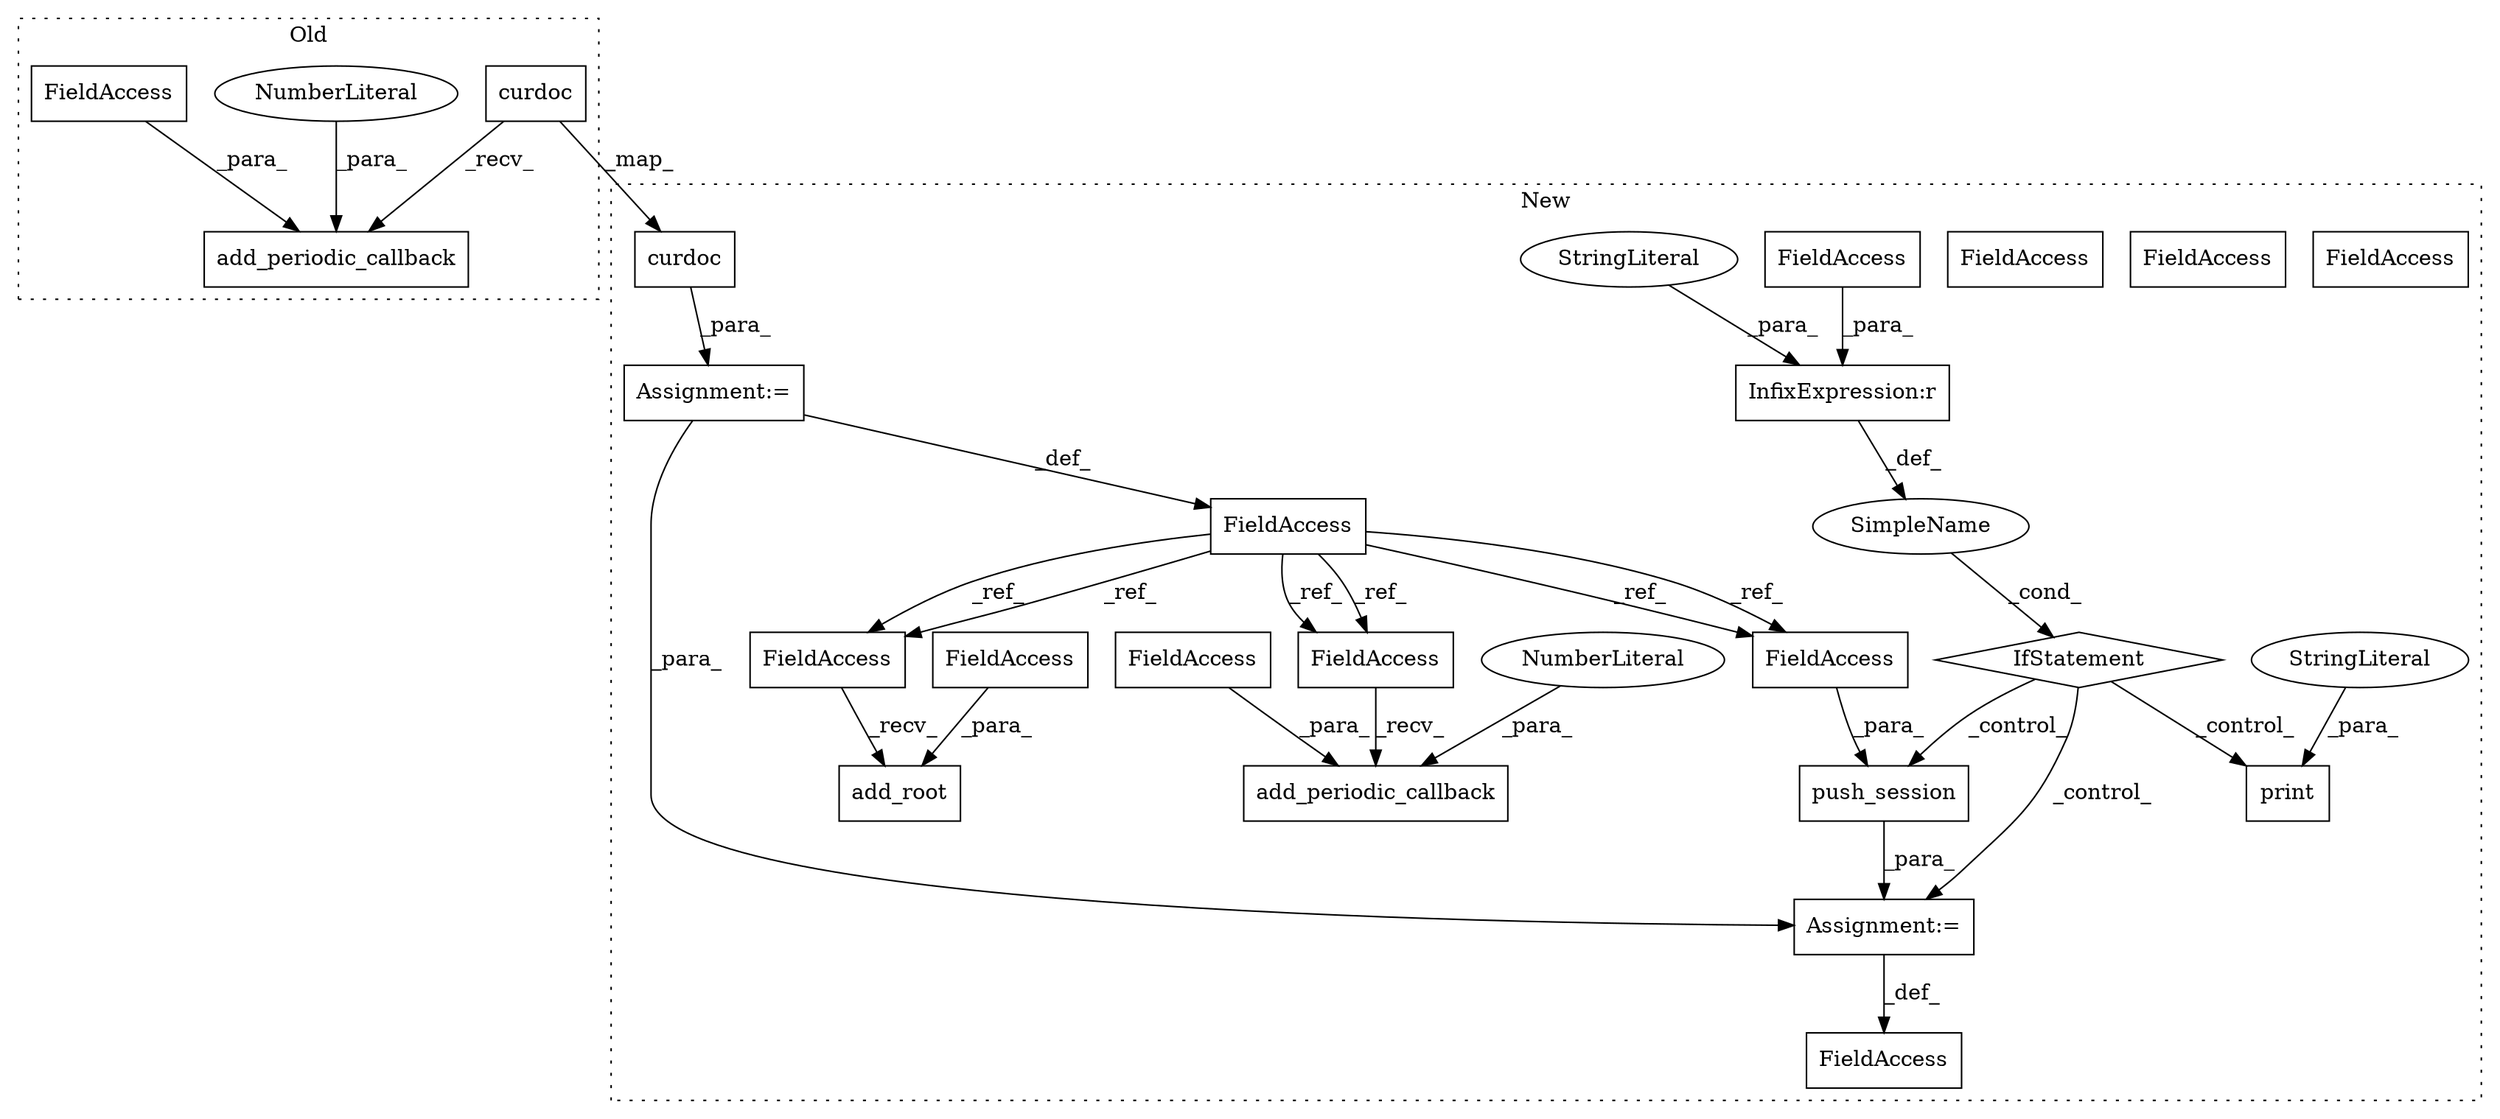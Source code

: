digraph G {
subgraph cluster0 {
1 [label="add_periodic_callback" a="32" s="7276,7304" l="22,1" shape="box"];
4 [label="NumberLiteral" a="34" s="7301" l="3" shape="ellipse"];
5 [label="FieldAccess" a="22" s="7298" l="2" shape="box"];
24 [label="curdoc" a="32" s="7267" l="8" shape="box"];
label = "Old";
style="dotted";
}
subgraph cluster1 {
2 [label="add_periodic_callback" a="32" s="7294,7322" l="22,1" shape="box"];
3 [label="NumberLiteral" a="34" s="7319" l="3" shape="ellipse"];
6 [label="FieldAccess" a="22" s="7316" l="2" shape="box"];
7 [label="FieldAccess" a="22" s="7231" l="8" shape="box"];
8 [label="add_root" a="32" s="7263,7278" l="9,1" shape="box"];
9 [label="FieldAccess" a="22" s="7285" l="8" shape="box"];
10 [label="FieldAccess" a="22" s="7254" l="8" shape="box"];
11 [label="FieldAccess" a="22" s="7272" l="6" shape="box"];
12 [label="FieldAccess" a="22" s="7425" l="8" shape="box"];
13 [label="push_session" a="32" s="7412,7433" l="13,1" shape="box"];
14 [label="InfixExpression:r" a="27" s="7341" l="4" shape="box"];
15 [label="print" a="32" s="7365,7395" l="6,1" shape="box"];
16 [label="FieldAccess" a="22" s="7333" l="8" shape="box"];
17 [label="FieldAccess" a="22" s="7404" l="7" shape="box"];
18 [label="IfStatement" a="25" s="7329,7355" l="4,2" shape="diamond"];
19 [label="SimpleName" a="42" s="" l="" shape="ellipse"];
20 [label="StringLiteral" a="45" s="7371" l="24" shape="ellipse"];
21 [label="StringLiteral" a="45" s="7345" l="10" shape="ellipse"];
22 [label="Assignment:=" a="7" s="7411" l="1" shape="box"];
23 [label="Assignment:=" a="7" s="7239" l="1" shape="box"];
25 [label="curdoc" a="32" s="7240" l="8" shape="box"];
26 [label="FieldAccess" a="22" s="7254" l="8" shape="box"];
27 [label="FieldAccess" a="22" s="7285" l="8" shape="box"];
28 [label="FieldAccess" a="22" s="7425" l="8" shape="box"];
label = "New";
style="dotted";
}
3 -> 2 [label="_para_"];
4 -> 1 [label="_para_"];
5 -> 1 [label="_para_"];
6 -> 2 [label="_para_"];
7 -> 26 [label="_ref_"];
7 -> 28 [label="_ref_"];
7 -> 27 [label="_ref_"];
7 -> 27 [label="_ref_"];
7 -> 26 [label="_ref_"];
7 -> 28 [label="_ref_"];
11 -> 8 [label="_para_"];
13 -> 22 [label="_para_"];
14 -> 19 [label="_def_"];
16 -> 14 [label="_para_"];
18 -> 13 [label="_control_"];
18 -> 22 [label="_control_"];
18 -> 15 [label="_control_"];
19 -> 18 [label="_cond_"];
20 -> 15 [label="_para_"];
21 -> 14 [label="_para_"];
22 -> 17 [label="_def_"];
23 -> 22 [label="_para_"];
23 -> 7 [label="_def_"];
24 -> 1 [label="_recv_"];
24 -> 25 [label="_map_"];
25 -> 23 [label="_para_"];
26 -> 8 [label="_recv_"];
27 -> 2 [label="_recv_"];
28 -> 13 [label="_para_"];
}